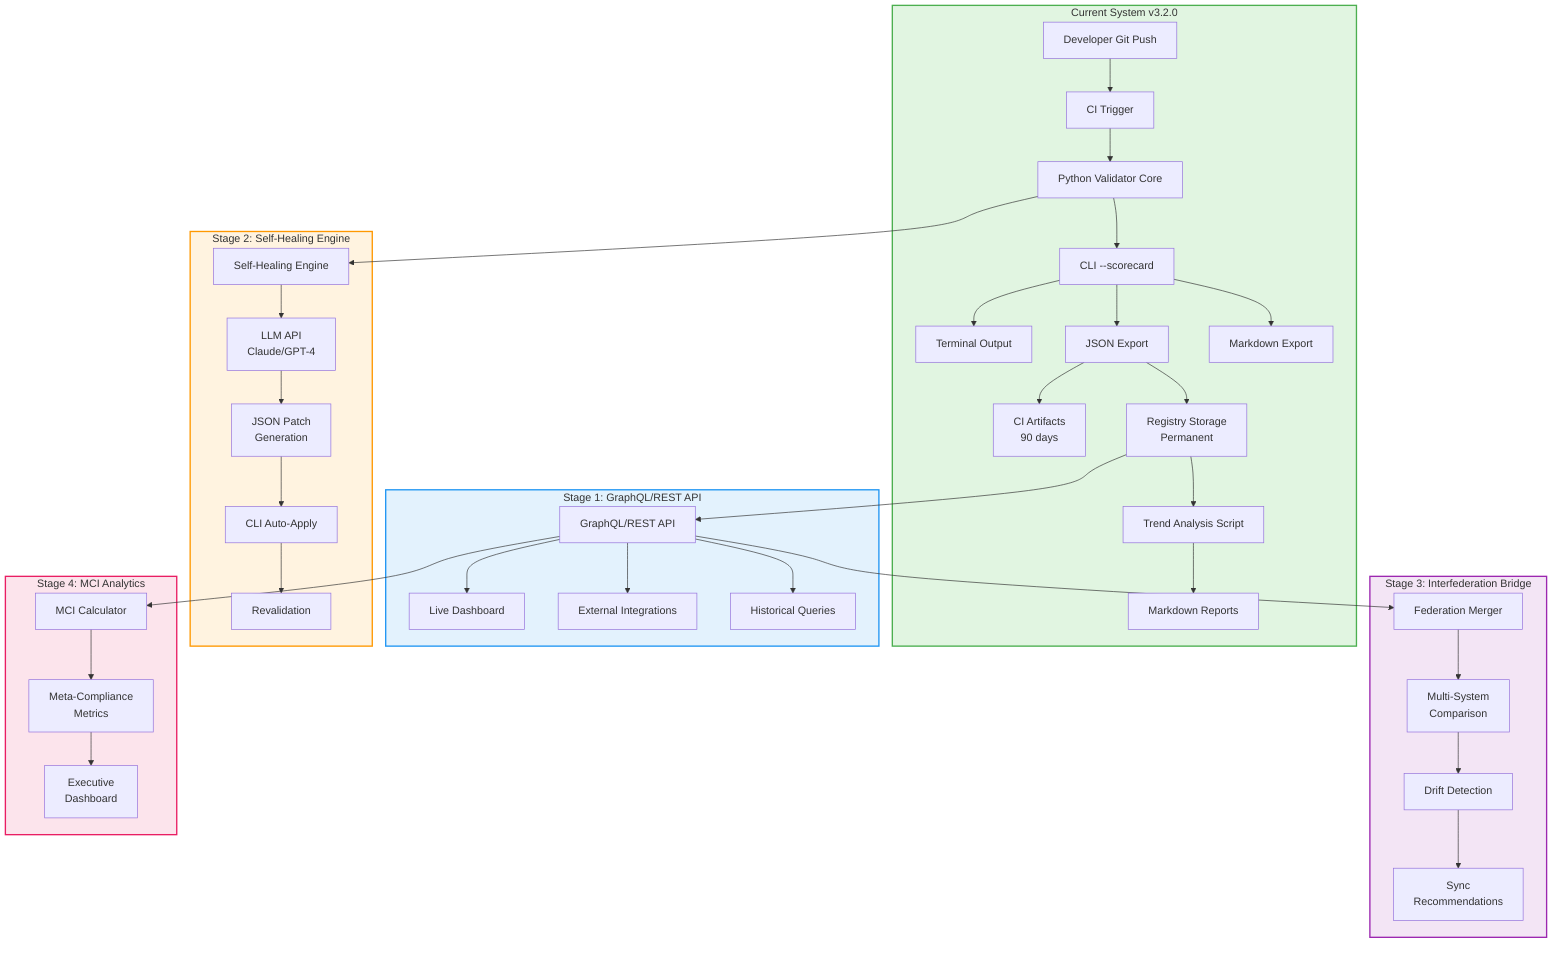 %% MoSCoW Scorecard Data Flow - v4.0 Evolution
%% Mermaid Diagram Source

flowchart TB
    %% Current State (v3.2.0)
    subgraph current["Current System v3.2.0"]
        A[Developer Git Push] --> B[CI Trigger]
        B --> C[Python Validator Core]
        C --> D[CLI --scorecard]
        D --> E1[Terminal Output]
        D --> E2[JSON Export]
        D --> E3[Markdown Export]
        E2 --> F1[CI Artifacts<br/>90 days]
        E2 --> F2[Registry Storage<br/>Permanent]
        F2 --> G[Trend Analysis Script]
        G --> H[Markdown Reports]
    end

    %% Future State Stage 1 (API)
    subgraph stage1["Stage 1: GraphQL/REST API"]
        F2 --> API[GraphQL/REST API]
        API --> DASH[Live Dashboard]
        API --> EXT[External Integrations]
        API --> QUERY[Historical Queries]
    end

    %% Future State Stage 2 (Self-Healing)
    subgraph stage2["Stage 2: Self-Healing Engine"]
        C --> SH[Self-Healing Engine]
        SH --> LLM[LLM API<br/>Claude/GPT-4]
        LLM --> PATCH[JSON Patch<br/>Generation]
        PATCH --> CLI_APPLY[CLI Auto-Apply]
        CLI_APPLY --> REVAL[Revalidation]
    end

    %% Future State Stage 3 (Interfederation)
    subgraph stage3["Stage 3: Interfederation Bridge"]
        API --> FED[Federation Merger]
        FED --> COMP[Multi-System<br/>Comparison]
        COMP --> DRIFT[Drift Detection]
        DRIFT --> SYNC[Sync<br/>Recommendations]
    end

    %% Future State Stage 4 (MCI)
    subgraph stage4["Stage 4: MCI Analytics"]
        API --> MCI[MCI Calculator]
        MCI --> METRIC[Meta-Compliance<br/>Metrics]
        METRIC --> EXEC[Executive<br/>Dashboard]
    end

    %% Styling
    classDef currentClass fill:#e1f5e1,stroke:#4caf50,stroke-width:2px
    classDef apiClass fill:#e3f2fd,stroke:#2196f3,stroke-width:2px
    classDef aiClass fill:#fff3e0,stroke:#ff9800,stroke-width:2px
    classDef fedClass fill:#f3e5f5,stroke:#9c27b0,stroke-width:2px
    classDef mciClass fill:#fce4ec,stroke:#e91e63,stroke-width:2px

    class current currentClass
    class stage1 apiClass
    class stage2 aiClass
    class stage3 fedClass
    class stage4 mciClass